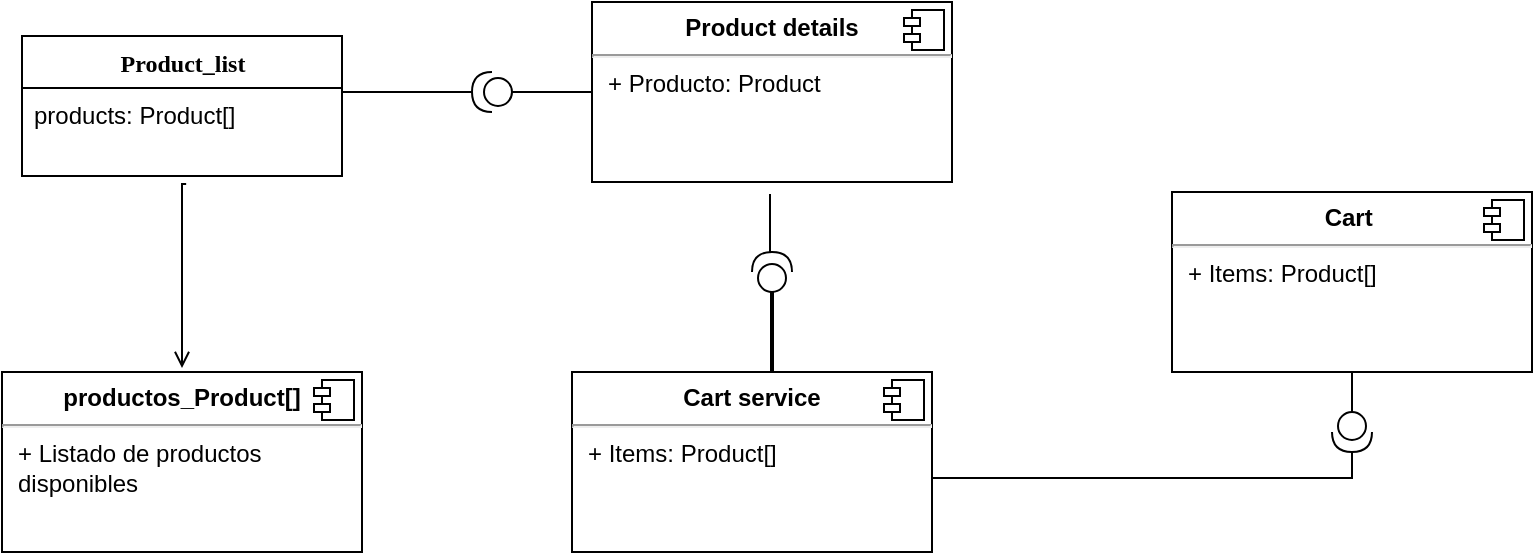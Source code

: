 <mxfile version="22.0.4" type="device">
  <diagram name="Page-1" id="6133507b-19e7-1e82-6fc7-422aa6c4b21f">
    <mxGraphModel dx="880" dy="488" grid="1" gridSize="10" guides="1" tooltips="1" connect="1" arrows="1" fold="1" page="1" pageScale="1" pageWidth="1100" pageHeight="850" background="none" math="0" shadow="0">
      <root>
        <mxCell id="0" />
        <mxCell id="1" parent="0" />
        <mxCell id="78961159f06e98e8-17" value="Product_list" style="swimlane;html=1;fontStyle=1;align=center;verticalAlign=top;childLayout=stackLayout;horizontal=1;startSize=26;horizontalStack=0;resizeParent=1;resizeLast=0;collapsible=1;marginBottom=0;swimlaneFillColor=#ffffff;rounded=0;shadow=0;comic=0;labelBackgroundColor=none;strokeWidth=1;fillColor=none;fontFamily=Verdana;fontSize=12" parent="1" vertex="1">
          <mxGeometry x="35" y="132" width="160" height="70" as="geometry" />
        </mxCell>
        <mxCell id="78961159f06e98e8-23" value="products: Product[]" style="text;html=1;strokeColor=none;fillColor=none;align=left;verticalAlign=top;spacingLeft=4;spacingRight=4;whiteSpace=wrap;overflow=hidden;rotatable=0;points=[[0,0.5],[1,0.5]];portConstraint=eastwest;" parent="78961159f06e98e8-17" vertex="1">
          <mxGeometry y="26" width="160" height="44" as="geometry" />
        </mxCell>
        <mxCell id="51aBz3TUzfIusB7auoQw-13" style="edgeStyle=orthogonalEdgeStyle;rounded=0;orthogonalLoop=1;jettySize=auto;html=1;exitX=0.5;exitY=0;exitDx=0;exitDy=0;entryX=0.513;entryY=1.091;entryDx=0;entryDy=0;entryPerimeter=0;endArrow=none;endFill=0;startArrow=open;startFill=0;" parent="1" target="78961159f06e98e8-23" edge="1">
          <mxGeometry relative="1" as="geometry">
            <mxPoint x="115" y="298" as="sourcePoint" />
            <mxPoint x="115" y="250" as="targetPoint" />
            <Array as="points">
              <mxPoint x="115" y="206" />
            </Array>
          </mxGeometry>
        </mxCell>
        <mxCell id="51aBz3TUzfIusB7auoQw-17" value="" style="shape=providedRequiredInterface;html=1;verticalLabelPosition=bottom;sketch=0;rotation=-180;" parent="1" vertex="1">
          <mxGeometry x="260" y="150" width="20" height="20" as="geometry" />
        </mxCell>
        <mxCell id="51aBz3TUzfIusB7auoQw-18" value="" style="line;strokeWidth=1;fillColor=none;align=left;verticalAlign=middle;spacingTop=-1;spacingLeft=3;spacingRight=3;rotatable=0;labelPosition=right;points=[];portConstraint=eastwest;strokeColor=inherit;" parent="1" vertex="1">
          <mxGeometry x="195" y="156" width="65" height="8" as="geometry" />
        </mxCell>
        <mxCell id="51aBz3TUzfIusB7auoQw-19" value="" style="line;strokeWidth=1;fillColor=none;align=left;verticalAlign=middle;spacingTop=-1;spacingLeft=3;spacingRight=3;rotatable=0;labelPosition=right;points=[];portConstraint=eastwest;strokeColor=inherit;" parent="1" vertex="1">
          <mxGeometry x="280" y="156" width="40" height="8" as="geometry" />
        </mxCell>
        <mxCell id="51aBz3TUzfIusB7auoQw-20" value="" style="shape=providedRequiredInterface;html=1;verticalLabelPosition=bottom;sketch=0;rotation=-90;" parent="1" vertex="1">
          <mxGeometry x="400" y="240" width="20" height="20" as="geometry" />
        </mxCell>
        <mxCell id="51aBz3TUzfIusB7auoQw-24" value="" style="line;strokeWidth=2;direction=south;html=1;" parent="1" vertex="1">
          <mxGeometry x="405" y="260" width="10" height="40" as="geometry" />
        </mxCell>
        <mxCell id="51aBz3TUzfIusB7auoQw-26" value="" style="shape=providedRequiredInterface;html=1;verticalLabelPosition=bottom;sketch=0;rotation=90;" parent="1" vertex="1">
          <mxGeometry x="690" y="320" width="20" height="20" as="geometry" />
        </mxCell>
        <mxCell id="51aBz3TUzfIusB7auoQw-27" value="" style="edgeStyle=segmentEdgeStyle;endArrow=none;html=1;curved=0;rounded=0;endSize=8;startSize=8;exitX=1;exitY=0.5;exitDx=0;exitDy=0;endFill=0;" parent="1" edge="1">
          <mxGeometry width="50" height="50" relative="1" as="geometry">
            <mxPoint x="485" y="353" as="sourcePoint" />
            <mxPoint x="700" y="340" as="targetPoint" />
          </mxGeometry>
        </mxCell>
        <mxCell id="51aBz3TUzfIusB7auoQw-28" value="" style="edgeStyle=segmentEdgeStyle;endArrow=none;html=1;curved=0;rounded=0;endSize=8;startSize=8;exitX=0;exitY=0.5;exitDx=0;exitDy=0;exitPerimeter=0;entryX=0.5;entryY=1.111;entryDx=0;entryDy=0;entryPerimeter=0;endFill=0;" parent="1" source="51aBz3TUzfIusB7auoQw-26" edge="1">
          <mxGeometry width="50" height="50" relative="1" as="geometry">
            <mxPoint x="700" y="310" as="sourcePoint" />
            <mxPoint x="700" y="299.994" as="targetPoint" />
          </mxGeometry>
        </mxCell>
        <mxCell id="51aBz3TUzfIusB7auoQw-29" value="" style="edgeStyle=segmentEdgeStyle;endArrow=none;html=1;curved=0;rounded=0;endSize=8;startSize=8;exitX=1;exitY=0.5;exitDx=0;exitDy=0;exitPerimeter=0;entryX=0.525;entryY=0.981;entryDx=0;entryDy=0;entryPerimeter=0;endFill=0;" parent="1" source="51aBz3TUzfIusB7auoQw-20" edge="1">
          <mxGeometry width="50" height="50" relative="1" as="geometry">
            <mxPoint x="340" y="380" as="sourcePoint" />
            <mxPoint x="409" y="210.974" as="targetPoint" />
          </mxGeometry>
        </mxCell>
        <mxCell id="QaCtk4bzGBRrGP9eF7j7-1" value="&lt;p style=&quot;margin:0px;margin-top:6px;text-align:center;&quot;&gt;&lt;b&gt;Product details&lt;/b&gt;&lt;/p&gt;&lt;hr&gt;&lt;p style=&quot;margin:0px;margin-left:8px;&quot;&gt;+ Producto: Product&lt;br&gt;&lt;/p&gt;" style="align=left;overflow=fill;html=1;dropTarget=0;whiteSpace=wrap;" vertex="1" parent="1">
          <mxGeometry x="320" y="115" width="180" height="90" as="geometry" />
        </mxCell>
        <mxCell id="QaCtk4bzGBRrGP9eF7j7-2" value="" style="shape=component;jettyWidth=8;jettyHeight=4;" vertex="1" parent="QaCtk4bzGBRrGP9eF7j7-1">
          <mxGeometry x="1" width="20" height="20" relative="1" as="geometry">
            <mxPoint x="-24" y="4" as="offset" />
          </mxGeometry>
        </mxCell>
        <mxCell id="QaCtk4bzGBRrGP9eF7j7-3" value="&lt;p style=&quot;margin:0px;margin-top:6px;text-align:center;&quot;&gt;&lt;b&gt;Cart service&lt;/b&gt;&lt;/p&gt;&lt;hr&gt;&lt;p style=&quot;margin:0px;margin-left:8px;&quot;&gt;+ Items: Product[]&lt;br&gt;&lt;/p&gt;" style="align=left;overflow=fill;html=1;dropTarget=0;whiteSpace=wrap;" vertex="1" parent="1">
          <mxGeometry x="310" y="300" width="180" height="90" as="geometry" />
        </mxCell>
        <mxCell id="QaCtk4bzGBRrGP9eF7j7-4" value="" style="shape=component;jettyWidth=8;jettyHeight=4;" vertex="1" parent="QaCtk4bzGBRrGP9eF7j7-3">
          <mxGeometry x="1" width="20" height="20" relative="1" as="geometry">
            <mxPoint x="-24" y="4" as="offset" />
          </mxGeometry>
        </mxCell>
        <mxCell id="QaCtk4bzGBRrGP9eF7j7-5" value="&lt;p style=&quot;margin:0px;margin-top:6px;text-align:center;&quot;&gt;&lt;b&gt;Cart&amp;nbsp;&lt;/b&gt;&lt;/p&gt;&lt;hr&gt;&lt;p style=&quot;margin:0px;margin-left:8px;&quot;&gt;+ Items: Product[]&lt;br&gt;&lt;/p&gt;" style="align=left;overflow=fill;html=1;dropTarget=0;whiteSpace=wrap;" vertex="1" parent="1">
          <mxGeometry x="610" y="210" width="180" height="90" as="geometry" />
        </mxCell>
        <mxCell id="QaCtk4bzGBRrGP9eF7j7-6" value="" style="shape=component;jettyWidth=8;jettyHeight=4;" vertex="1" parent="QaCtk4bzGBRrGP9eF7j7-5">
          <mxGeometry x="1" width="20" height="20" relative="1" as="geometry">
            <mxPoint x="-24" y="4" as="offset" />
          </mxGeometry>
        </mxCell>
        <mxCell id="QaCtk4bzGBRrGP9eF7j7-7" value="&lt;p style=&quot;margin:0px;margin-top:6px;text-align:center;&quot;&gt;&lt;b&gt;productos_Product[]&lt;/b&gt;&lt;/p&gt;&lt;hr&gt;&lt;p style=&quot;margin:0px;margin-left:8px;&quot;&gt;+ Listado de productos disponibles&lt;br&gt;&lt;/p&gt;" style="align=left;overflow=fill;html=1;dropTarget=0;whiteSpace=wrap;" vertex="1" parent="1">
          <mxGeometry x="25" y="300" width="180" height="90" as="geometry" />
        </mxCell>
        <mxCell id="QaCtk4bzGBRrGP9eF7j7-8" value="" style="shape=component;jettyWidth=8;jettyHeight=4;" vertex="1" parent="QaCtk4bzGBRrGP9eF7j7-7">
          <mxGeometry x="1" width="20" height="20" relative="1" as="geometry">
            <mxPoint x="-24" y="4" as="offset" />
          </mxGeometry>
        </mxCell>
      </root>
    </mxGraphModel>
  </diagram>
</mxfile>
